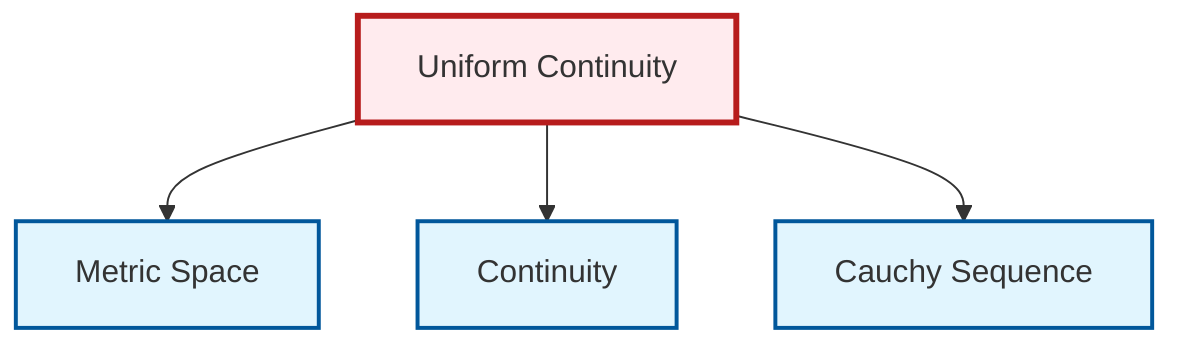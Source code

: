 graph TD
    classDef definition fill:#e1f5fe,stroke:#01579b,stroke-width:2px
    classDef theorem fill:#f3e5f5,stroke:#4a148c,stroke-width:2px
    classDef axiom fill:#fff3e0,stroke:#e65100,stroke-width:2px
    classDef example fill:#e8f5e9,stroke:#1b5e20,stroke-width:2px
    classDef current fill:#ffebee,stroke:#b71c1c,stroke-width:3px
    def-metric-space["Metric Space"]:::definition
    def-continuity["Continuity"]:::definition
    def-uniform-continuity["Uniform Continuity"]:::definition
    def-cauchy-sequence["Cauchy Sequence"]:::definition
    def-uniform-continuity --> def-metric-space
    def-uniform-continuity --> def-continuity
    def-uniform-continuity --> def-cauchy-sequence
    class def-uniform-continuity current